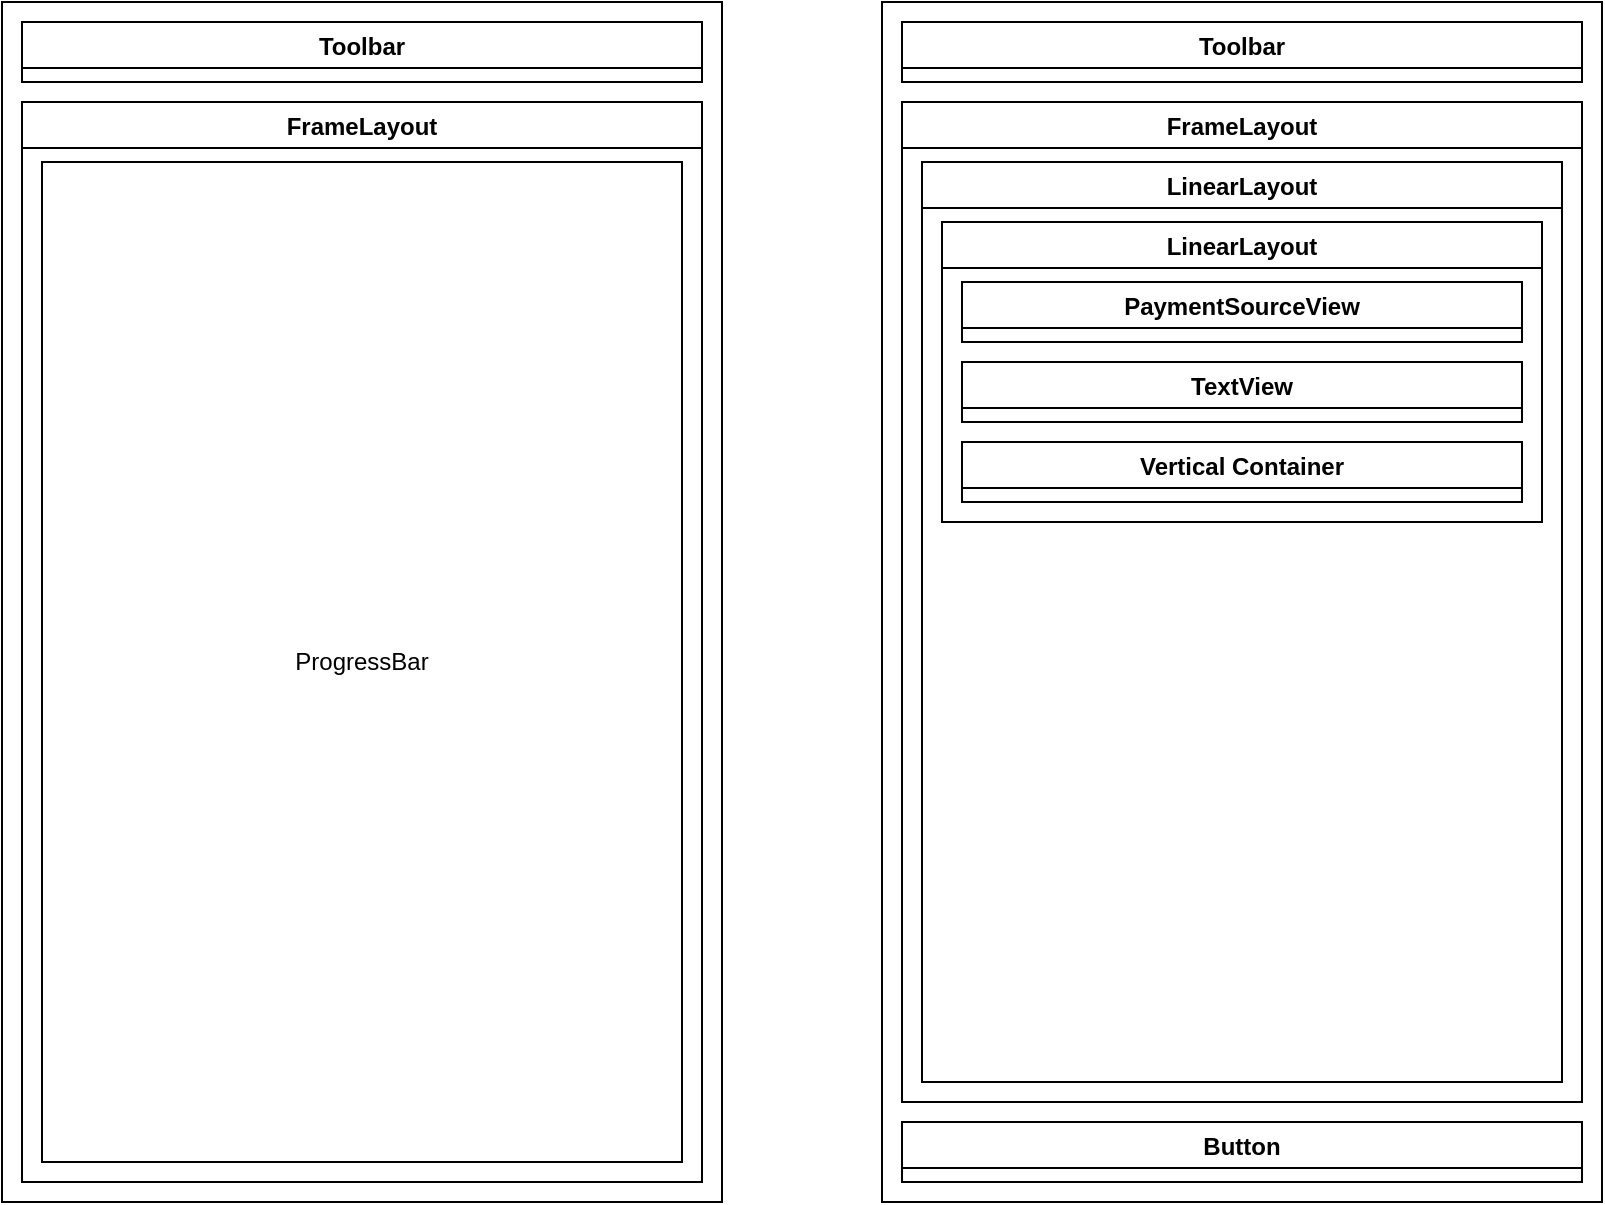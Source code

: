 <mxfile version="16.5.3" type="github">
  <diagram id="3VJANoth9T4Ozcb5BQFa" name="Page-1">
    <mxGraphModel dx="981" dy="503" grid="1" gridSize="10" guides="1" tooltips="1" connect="1" arrows="1" fold="1" page="1" pageScale="1" pageWidth="850" pageHeight="1100" math="0" shadow="0">
      <root>
        <mxCell id="0" />
        <mxCell id="1" parent="0" />
        <mxCell id="swvmjw_4cvgUV2Ai-KdO-1" value="" style="rounded=0;whiteSpace=wrap;html=1;" vertex="1" parent="1">
          <mxGeometry x="80" y="80" width="360" height="600" as="geometry" />
        </mxCell>
        <mxCell id="swvmjw_4cvgUV2Ai-KdO-4" value="Toolbar" style="swimlane;" vertex="1" parent="1">
          <mxGeometry x="90" y="90" width="340" height="30" as="geometry" />
        </mxCell>
        <mxCell id="swvmjw_4cvgUV2Ai-KdO-5" value="FrameLayout" style="swimlane;" vertex="1" parent="1">
          <mxGeometry x="90" y="130" width="340" height="540" as="geometry" />
        </mxCell>
        <mxCell id="swvmjw_4cvgUV2Ai-KdO-6" value="ProgressBar" style="rounded=0;whiteSpace=wrap;html=1;" vertex="1" parent="swvmjw_4cvgUV2Ai-KdO-5">
          <mxGeometry x="10" y="30" width="320" height="500" as="geometry" />
        </mxCell>
        <mxCell id="swvmjw_4cvgUV2Ai-KdO-7" value="" style="rounded=0;whiteSpace=wrap;html=1;" vertex="1" parent="1">
          <mxGeometry x="520" y="80" width="360" height="600" as="geometry" />
        </mxCell>
        <mxCell id="swvmjw_4cvgUV2Ai-KdO-8" value="Toolbar" style="swimlane;" vertex="1" parent="1">
          <mxGeometry x="530" y="90" width="340" height="30" as="geometry" />
        </mxCell>
        <mxCell id="swvmjw_4cvgUV2Ai-KdO-9" value="Button" style="swimlane;" vertex="1" parent="1">
          <mxGeometry x="530" y="640" width="340" height="30" as="geometry" />
        </mxCell>
        <mxCell id="swvmjw_4cvgUV2Ai-KdO-10" value="FrameLayout" style="swimlane;" vertex="1" parent="1">
          <mxGeometry x="530" y="130" width="340" height="500" as="geometry" />
        </mxCell>
        <mxCell id="swvmjw_4cvgUV2Ai-KdO-11" value="LinearLayout" style="swimlane;" vertex="1" parent="swvmjw_4cvgUV2Ai-KdO-10">
          <mxGeometry x="10" y="30" width="320" height="460" as="geometry" />
        </mxCell>
        <mxCell id="swvmjw_4cvgUV2Ai-KdO-12" value="LinearLayout" style="swimlane;" vertex="1" parent="swvmjw_4cvgUV2Ai-KdO-11">
          <mxGeometry x="10" y="30" width="300" height="150" as="geometry" />
        </mxCell>
        <mxCell id="swvmjw_4cvgUV2Ai-KdO-13" value="PaymentSourceView" style="swimlane;" vertex="1" parent="swvmjw_4cvgUV2Ai-KdO-12">
          <mxGeometry x="10" y="30" width="280" height="30" as="geometry" />
        </mxCell>
        <mxCell id="swvmjw_4cvgUV2Ai-KdO-14" value="Vertical Container" style="swimlane;" vertex="1" parent="swvmjw_4cvgUV2Ai-KdO-12">
          <mxGeometry x="10" y="110" width="280" height="30" as="geometry" />
        </mxCell>
        <mxCell id="swvmjw_4cvgUV2Ai-KdO-15" value="TextView" style="swimlane;" vertex="1" parent="1">
          <mxGeometry x="560" y="260" width="280" height="30" as="geometry" />
        </mxCell>
      </root>
    </mxGraphModel>
  </diagram>
</mxfile>
